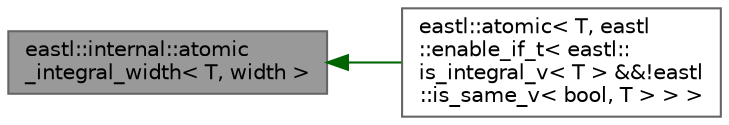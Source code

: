 digraph "eastl::internal::atomic_integral_width&lt; T, width &gt;"
{
 // LATEX_PDF_SIZE
  bgcolor="transparent";
  edge [fontname=Helvetica,fontsize=10,labelfontname=Helvetica,labelfontsize=10];
  node [fontname=Helvetica,fontsize=10,shape=box,height=0.2,width=0.4];
  rankdir="LR";
  Node1 [id="Node000001",label="eastl::internal::atomic\l_integral_width\< T, width \>",height=0.2,width=0.4,color="gray40", fillcolor="grey60", style="filled", fontcolor="black",tooltip=" "];
  Node1 -> Node2 [id="edge1_Node000001_Node000002",dir="back",color="darkgreen",style="solid",tooltip=" "];
  Node2 [id="Node000002",label="eastl::atomic\< T, eastl\l::enable_if_t\< eastl::\lis_integral_v\< T \> &&!eastl\l::is_same_v\< bool, T \> \> \>",height=0.2,width=0.4,color="gray40", fillcolor="white", style="filled",URL="$structeastl_1_1atomic_3_01_t_00_01eastl_1_1enable__if__t_3_01eastl_1_1is__integral__v_3_01_t_01_b0c26f51a015a61b447d0d4f3a386b7d.html",tooltip=" "];
}
